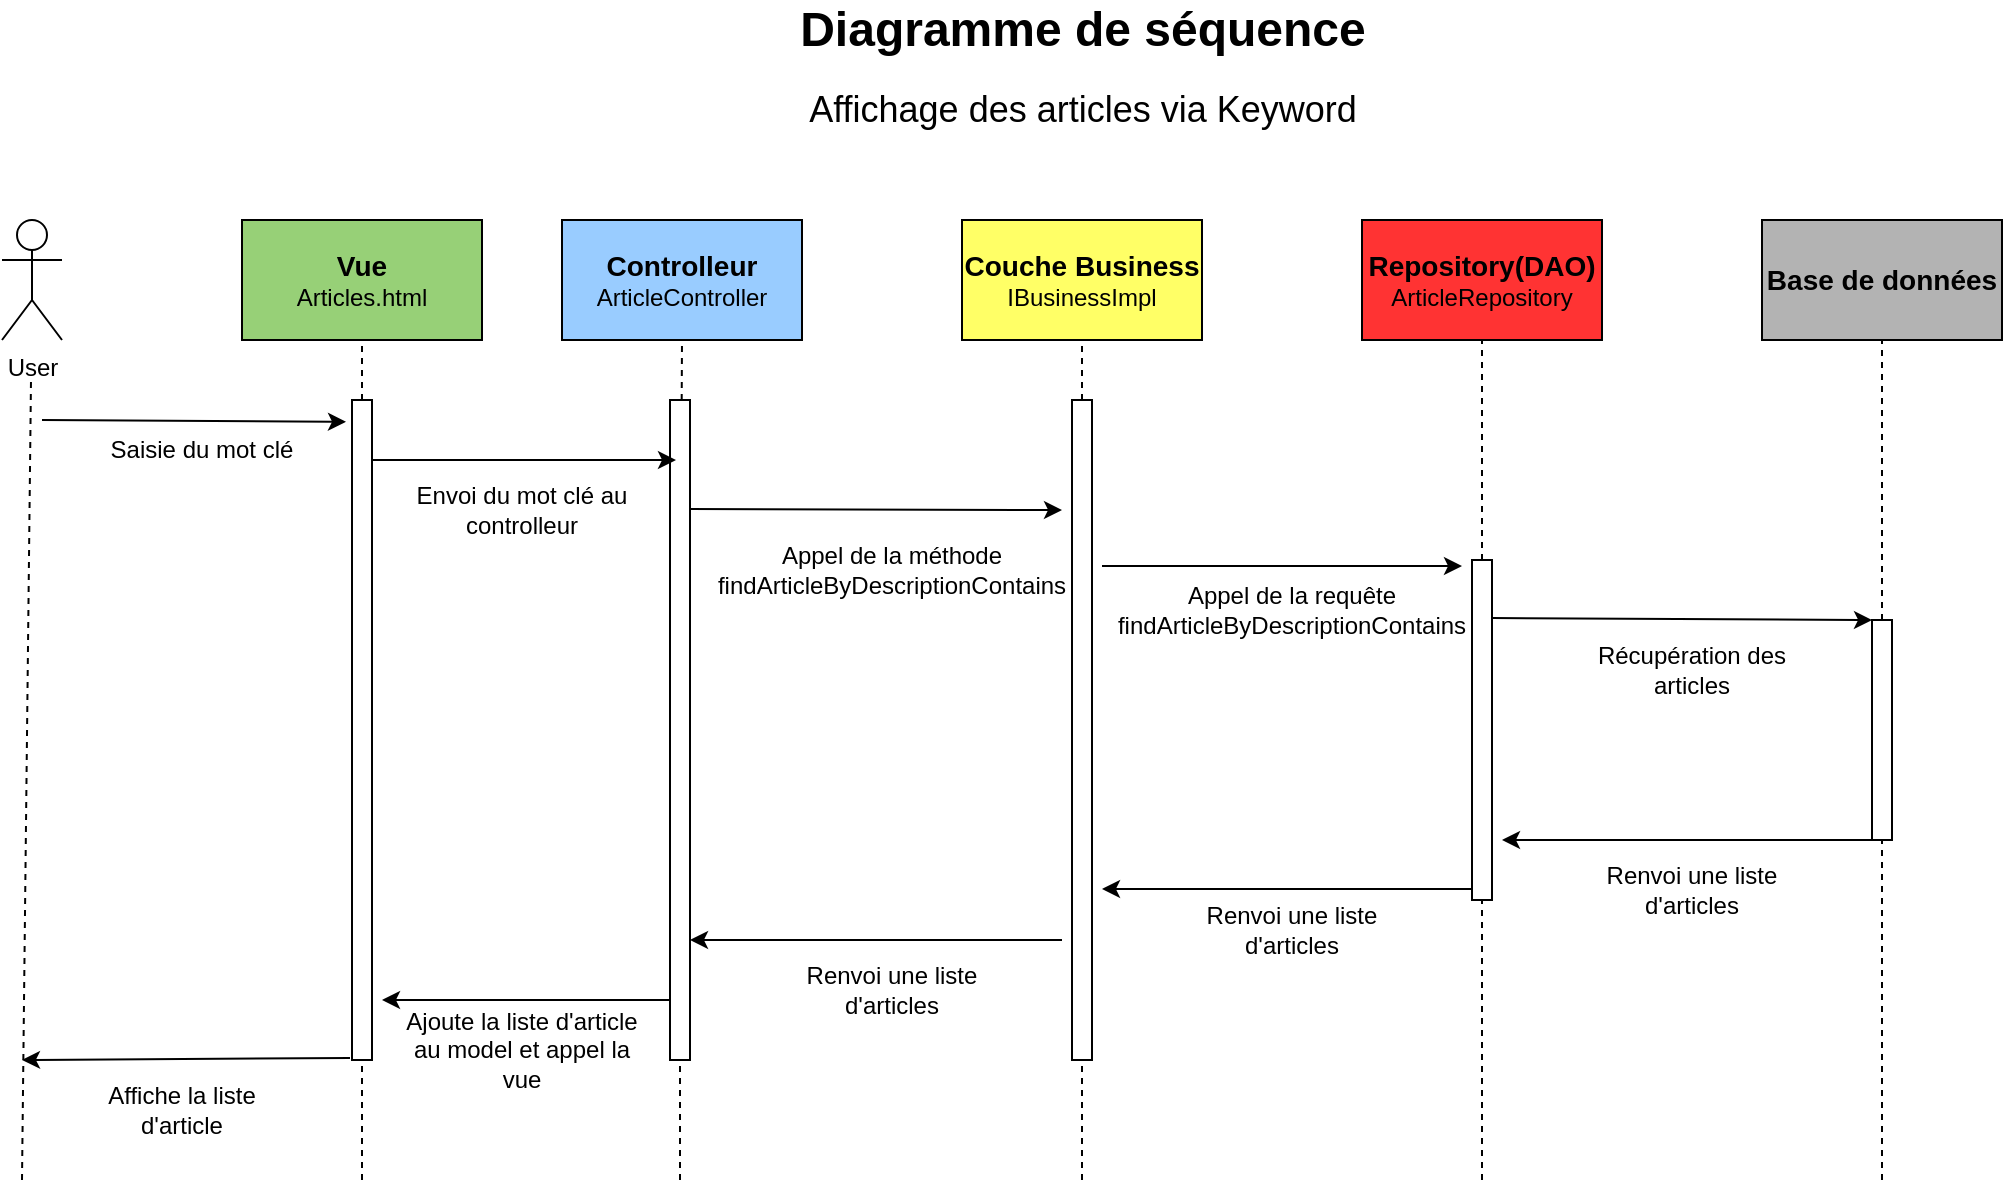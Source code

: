 <mxfile version="24.2.3" type="device">
  <diagram name="Page-1" id="tVgS0q6VFjcbdLN4Nh3d">
    <mxGraphModel dx="1674" dy="1923" grid="1" gridSize="10" guides="1" tooltips="1" connect="1" arrows="1" fold="1" page="1" pageScale="1" pageWidth="827" pageHeight="1169" math="0" shadow="0">
      <root>
        <mxCell id="0" />
        <mxCell id="1" parent="0" />
        <mxCell id="qwBaxFvpxCYaEjQg8hOL-1" value="&lt;font style=&quot;font-size: 18px;&quot;&gt;Affichage des articles via Keyword&lt;/font&gt;" style="text;html=1;align=center;verticalAlign=middle;whiteSpace=wrap;rounded=0;" vertex="1" parent="1">
          <mxGeometry x="472.5" y="10" width="295" height="30" as="geometry" />
        </mxCell>
        <mxCell id="qwBaxFvpxCYaEjQg8hOL-2" value="&lt;font style=&quot;font-size: 24px;&quot;&gt;&lt;b&gt;&lt;font&gt;Diagramme de séquence&lt;/font&gt;&lt;/b&gt;&lt;/font&gt;" style="text;html=1;align=center;verticalAlign=middle;whiteSpace=wrap;rounded=0;" vertex="1" parent="1">
          <mxGeometry x="467.5" y="-30" width="305" height="30" as="geometry" />
        </mxCell>
        <mxCell id="qwBaxFvpxCYaEjQg8hOL-3" value="User" style="shape=umlActor;verticalLabelPosition=bottom;verticalAlign=top;html=1;outlineConnect=0;" vertex="1" parent="1">
          <mxGeometry x="80" y="80" width="30" height="60" as="geometry" />
        </mxCell>
        <mxCell id="qwBaxFvpxCYaEjQg8hOL-4" value="" style="endArrow=none;dashed=1;html=1;rounded=0;" edge="1" parent="1">
          <mxGeometry width="50" height="50" relative="1" as="geometry">
            <mxPoint x="90" y="560" as="sourcePoint" />
            <mxPoint x="94.5" y="160" as="targetPoint" />
          </mxGeometry>
        </mxCell>
        <mxCell id="qwBaxFvpxCYaEjQg8hOL-5" value="&lt;div&gt;&lt;b&gt;&lt;font style=&quot;font-size: 14px;&quot;&gt;Vue&lt;/font&gt;&lt;/b&gt;&lt;/div&gt;&lt;div&gt;Articles.html&lt;br&gt;&lt;/div&gt;" style="rounded=0;whiteSpace=wrap;html=1;fillColor=#97D077;" vertex="1" parent="1">
          <mxGeometry x="200" y="80" width="120" height="60" as="geometry" />
        </mxCell>
        <mxCell id="qwBaxFvpxCYaEjQg8hOL-6" value="" style="endArrow=none;dashed=1;html=1;rounded=0;entryX=0.5;entryY=1;entryDx=0;entryDy=0;" edge="1" parent="1" source="qwBaxFvpxCYaEjQg8hOL-7" target="qwBaxFvpxCYaEjQg8hOL-5">
          <mxGeometry width="50" height="50" relative="1" as="geometry">
            <mxPoint x="257.75" y="580" as="sourcePoint" />
            <mxPoint x="262.25" y="180" as="targetPoint" />
          </mxGeometry>
        </mxCell>
        <mxCell id="qwBaxFvpxCYaEjQg8hOL-8" value="" style="endArrow=none;dashed=1;html=1;rounded=0;entryX=0.5;entryY=1;entryDx=0;entryDy=0;" edge="1" parent="1" target="qwBaxFvpxCYaEjQg8hOL-7">
          <mxGeometry width="50" height="50" relative="1" as="geometry">
            <mxPoint x="260" y="560" as="sourcePoint" />
            <mxPoint x="260" y="140" as="targetPoint" />
          </mxGeometry>
        </mxCell>
        <mxCell id="qwBaxFvpxCYaEjQg8hOL-7" value="" style="rounded=0;whiteSpace=wrap;html=1;" vertex="1" parent="1">
          <mxGeometry x="255" y="170" width="10" height="330" as="geometry" />
        </mxCell>
        <mxCell id="qwBaxFvpxCYaEjQg8hOL-9" value="&lt;div&gt;&lt;b&gt;&lt;font style=&quot;font-size: 14px;&quot;&gt;Controlleur&lt;/font&gt;&lt;/b&gt;&lt;/div&gt;&lt;div&gt;ArticleController&lt;br&gt;&lt;/div&gt;" style="rounded=0;whiteSpace=wrap;html=1;fillColor=#99CCFF;" vertex="1" parent="1">
          <mxGeometry x="360" y="80" width="120" height="60" as="geometry" />
        </mxCell>
        <mxCell id="qwBaxFvpxCYaEjQg8hOL-10" value="" style="endArrow=none;dashed=1;html=1;rounded=0;entryX=0.5;entryY=1;entryDx=0;entryDy=0;" edge="1" parent="1" source="qwBaxFvpxCYaEjQg8hOL-14" target="qwBaxFvpxCYaEjQg8hOL-9">
          <mxGeometry width="50" height="50" relative="1" as="geometry">
            <mxPoint x="420" y="570" as="sourcePoint" />
            <mxPoint x="422.25" y="170" as="targetPoint" />
          </mxGeometry>
        </mxCell>
        <mxCell id="qwBaxFvpxCYaEjQg8hOL-11" value="" style="endArrow=classic;html=1;rounded=0;entryX=-0.3;entryY=0.033;entryDx=0;entryDy=0;entryPerimeter=0;" edge="1" parent="1" target="qwBaxFvpxCYaEjQg8hOL-7">
          <mxGeometry width="50" height="50" relative="1" as="geometry">
            <mxPoint x="100" y="180" as="sourcePoint" />
            <mxPoint x="200" y="160" as="targetPoint" />
          </mxGeometry>
        </mxCell>
        <mxCell id="qwBaxFvpxCYaEjQg8hOL-13" value="Saisie du mot clé" style="text;html=1;align=center;verticalAlign=middle;whiteSpace=wrap;rounded=0;" vertex="1" parent="1">
          <mxGeometry x="120" y="180" width="120" height="30" as="geometry" />
        </mxCell>
        <mxCell id="qwBaxFvpxCYaEjQg8hOL-15" value="" style="endArrow=none;dashed=1;html=1;rounded=0;entryX=0.5;entryY=1;entryDx=0;entryDy=0;" edge="1" parent="1" target="qwBaxFvpxCYaEjQg8hOL-14">
          <mxGeometry width="50" height="50" relative="1" as="geometry">
            <mxPoint x="419" y="560" as="sourcePoint" />
            <mxPoint x="420" y="140" as="targetPoint" />
          </mxGeometry>
        </mxCell>
        <mxCell id="qwBaxFvpxCYaEjQg8hOL-14" value="" style="rounded=0;whiteSpace=wrap;html=1;" vertex="1" parent="1">
          <mxGeometry x="414" y="170" width="10" height="330" as="geometry" />
        </mxCell>
        <mxCell id="qwBaxFvpxCYaEjQg8hOL-16" value="" style="endArrow=classic;html=1;rounded=0;entryX=-0.3;entryY=0.091;entryDx=0;entryDy=0;entryPerimeter=0;" edge="1" parent="1">
          <mxGeometry width="50" height="50" relative="1" as="geometry">
            <mxPoint x="265" y="200" as="sourcePoint" />
            <mxPoint x="417" y="200" as="targetPoint" />
          </mxGeometry>
        </mxCell>
        <mxCell id="qwBaxFvpxCYaEjQg8hOL-18" value="Envoi du mot clé au controlleur" style="text;html=1;align=center;verticalAlign=middle;whiteSpace=wrap;rounded=0;" vertex="1" parent="1">
          <mxGeometry x="280" y="210" width="120" height="30" as="geometry" />
        </mxCell>
        <mxCell id="qwBaxFvpxCYaEjQg8hOL-19" value="&lt;div&gt;&lt;b&gt;&lt;font style=&quot;font-size: 14px;&quot;&gt;Couche Business&lt;/font&gt;&lt;/b&gt;&lt;/div&gt;&lt;div&gt;IBusinessImpl&lt;br&gt;&lt;/div&gt;" style="rounded=0;whiteSpace=wrap;html=1;fillColor=#FFFF66;" vertex="1" parent="1">
          <mxGeometry x="560" y="80" width="120" height="60" as="geometry" />
        </mxCell>
        <mxCell id="qwBaxFvpxCYaEjQg8hOL-20" value="" style="endArrow=none;dashed=1;html=1;rounded=0;entryX=0.5;entryY=1;entryDx=0;entryDy=0;" edge="1" parent="1" source="qwBaxFvpxCYaEjQg8hOL-21" target="qwBaxFvpxCYaEjQg8hOL-19">
          <mxGeometry width="50" height="50" relative="1" as="geometry">
            <mxPoint x="578.88" y="600" as="sourcePoint" />
            <mxPoint x="581.13" y="150" as="targetPoint" />
          </mxGeometry>
        </mxCell>
        <mxCell id="qwBaxFvpxCYaEjQg8hOL-23" value="" style="endArrow=none;dashed=1;html=1;rounded=0;entryX=0.5;entryY=1;entryDx=0;entryDy=0;" edge="1" parent="1" target="qwBaxFvpxCYaEjQg8hOL-21">
          <mxGeometry width="50" height="50" relative="1" as="geometry">
            <mxPoint x="620" y="560" as="sourcePoint" />
            <mxPoint x="631.12" y="280" as="targetPoint" />
          </mxGeometry>
        </mxCell>
        <mxCell id="qwBaxFvpxCYaEjQg8hOL-21" value="" style="rounded=0;whiteSpace=wrap;html=1;" vertex="1" parent="1">
          <mxGeometry x="615" y="170" width="10" height="330" as="geometry" />
        </mxCell>
        <mxCell id="qwBaxFvpxCYaEjQg8hOL-24" value="" style="endArrow=classic;html=1;rounded=0;" edge="1" parent="1">
          <mxGeometry width="50" height="50" relative="1" as="geometry">
            <mxPoint x="424" y="224.5" as="sourcePoint" />
            <mxPoint x="610" y="225" as="targetPoint" />
          </mxGeometry>
        </mxCell>
        <mxCell id="qwBaxFvpxCYaEjQg8hOL-25" value="&lt;div&gt;Appel de la méthode&lt;/div&gt;&lt;div&gt;findArticleByDescriptionContains&lt;br&gt; &lt;/div&gt;" style="text;html=1;align=center;verticalAlign=middle;whiteSpace=wrap;rounded=0;" vertex="1" parent="1">
          <mxGeometry x="460" y="240" width="130" height="30" as="geometry" />
        </mxCell>
        <mxCell id="qwBaxFvpxCYaEjQg8hOL-26" value="&lt;div&gt;&lt;b&gt;&lt;font style=&quot;font-size: 14px;&quot;&gt;Repository(DAO)&lt;/font&gt;&lt;/b&gt;&lt;/div&gt;&lt;div&gt;&lt;font style=&quot;font-size: 12px;&quot;&gt;ArticleRepository&lt;b&gt;&lt;font&gt;&lt;br&gt;&lt;/font&gt;&lt;/b&gt;&lt;/font&gt;&lt;/div&gt;" style="rounded=0;whiteSpace=wrap;html=1;fillColor=#FF3333;" vertex="1" parent="1">
          <mxGeometry x="760" y="80" width="120" height="60" as="geometry" />
        </mxCell>
        <mxCell id="qwBaxFvpxCYaEjQg8hOL-27" value="" style="endArrow=none;dashed=1;html=1;rounded=0;entryX=0.5;entryY=1;entryDx=0;entryDy=0;" edge="1" parent="1" source="qwBaxFvpxCYaEjQg8hOL-29" target="qwBaxFvpxCYaEjQg8hOL-26">
          <mxGeometry width="50" height="50" relative="1" as="geometry">
            <mxPoint x="777.75" y="550" as="sourcePoint" />
            <mxPoint x="782.25" y="150" as="targetPoint" />
          </mxGeometry>
        </mxCell>
        <mxCell id="qwBaxFvpxCYaEjQg8hOL-28" value="" style="endArrow=classic;html=1;rounded=0;" edge="1" parent="1">
          <mxGeometry width="50" height="50" relative="1" as="geometry">
            <mxPoint x="630" y="253" as="sourcePoint" />
            <mxPoint x="810" y="253" as="targetPoint" />
          </mxGeometry>
        </mxCell>
        <mxCell id="qwBaxFvpxCYaEjQg8hOL-31" value="" style="endArrow=none;dashed=1;html=1;rounded=0;entryX=0.5;entryY=1;entryDx=0;entryDy=0;" edge="1" parent="1" target="qwBaxFvpxCYaEjQg8hOL-29">
          <mxGeometry width="50" height="50" relative="1" as="geometry">
            <mxPoint x="820" y="560" as="sourcePoint" />
            <mxPoint x="780" y="140" as="targetPoint" />
          </mxGeometry>
        </mxCell>
        <mxCell id="qwBaxFvpxCYaEjQg8hOL-29" value="" style="rounded=0;whiteSpace=wrap;html=1;" vertex="1" parent="1">
          <mxGeometry x="815" y="250" width="10" height="170" as="geometry" />
        </mxCell>
        <mxCell id="qwBaxFvpxCYaEjQg8hOL-32" value="&lt;div&gt;Appel de la requête&lt;br&gt;&lt;/div&gt;&lt;div&gt;findArticleByDescriptionContains&lt;br&gt; &lt;/div&gt;" style="text;html=1;align=center;verticalAlign=middle;whiteSpace=wrap;rounded=0;" vertex="1" parent="1">
          <mxGeometry x="660" y="260" width="130" height="30" as="geometry" />
        </mxCell>
        <mxCell id="qwBaxFvpxCYaEjQg8hOL-34" value="&lt;b&gt;&lt;font style=&quot;font-size: 14px;&quot;&gt;Base de données&lt;/font&gt;&lt;/b&gt;" style="rounded=0;whiteSpace=wrap;html=1;fillColor=#B3B3B3;" vertex="1" parent="1">
          <mxGeometry x="960" y="80" width="120" height="60" as="geometry" />
        </mxCell>
        <mxCell id="qwBaxFvpxCYaEjQg8hOL-35" value="" style="endArrow=none;dashed=1;html=1;rounded=0;entryX=0.5;entryY=1;entryDx=0;entryDy=0;" edge="1" parent="1" source="qwBaxFvpxCYaEjQg8hOL-37" target="qwBaxFvpxCYaEjQg8hOL-34">
          <mxGeometry width="50" height="50" relative="1" as="geometry">
            <mxPoint x="1018" y="600" as="sourcePoint" />
            <mxPoint x="1022.25" y="160" as="targetPoint" />
          </mxGeometry>
        </mxCell>
        <mxCell id="qwBaxFvpxCYaEjQg8hOL-36" value="" style="endArrow=classic;html=1;rounded=0;entryX=0;entryY=0;entryDx=0;entryDy=0;" edge="1" parent="1" target="qwBaxFvpxCYaEjQg8hOL-37">
          <mxGeometry width="50" height="50" relative="1" as="geometry">
            <mxPoint x="825" y="279" as="sourcePoint" />
            <mxPoint x="977" y="279" as="targetPoint" />
          </mxGeometry>
        </mxCell>
        <mxCell id="qwBaxFvpxCYaEjQg8hOL-38" value="" style="endArrow=none;dashed=1;html=1;rounded=0;entryX=0.5;entryY=1;entryDx=0;entryDy=0;" edge="1" parent="1" target="qwBaxFvpxCYaEjQg8hOL-37">
          <mxGeometry width="50" height="50" relative="1" as="geometry">
            <mxPoint x="1020" y="560" as="sourcePoint" />
            <mxPoint x="1020" y="140" as="targetPoint" />
          </mxGeometry>
        </mxCell>
        <mxCell id="qwBaxFvpxCYaEjQg8hOL-37" value="" style="rounded=0;whiteSpace=wrap;html=1;" vertex="1" parent="1">
          <mxGeometry x="1015" y="280" width="10" height="110" as="geometry" />
        </mxCell>
        <mxCell id="qwBaxFvpxCYaEjQg8hOL-39" value="Récupération des articles" style="text;html=1;align=center;verticalAlign=middle;whiteSpace=wrap;rounded=0;" vertex="1" parent="1">
          <mxGeometry x="860" y="290" width="130" height="30" as="geometry" />
        </mxCell>
        <mxCell id="qwBaxFvpxCYaEjQg8hOL-40" value="" style="endArrow=classic;html=1;rounded=0;exitX=0;exitY=1;exitDx=0;exitDy=0;" edge="1" parent="1" source="qwBaxFvpxCYaEjQg8hOL-37">
          <mxGeometry width="50" height="50" relative="1" as="geometry">
            <mxPoint x="850" y="400" as="sourcePoint" />
            <mxPoint x="830" y="390" as="targetPoint" />
          </mxGeometry>
        </mxCell>
        <mxCell id="qwBaxFvpxCYaEjQg8hOL-41" value="Renvoi une liste d&#39;articles" style="text;html=1;align=center;verticalAlign=middle;whiteSpace=wrap;rounded=0;" vertex="1" parent="1">
          <mxGeometry x="660" y="420" width="130" height="30" as="geometry" />
        </mxCell>
        <mxCell id="qwBaxFvpxCYaEjQg8hOL-42" value="" style="endArrow=classic;html=1;rounded=0;exitX=0;exitY=1;exitDx=0;exitDy=0;" edge="1" parent="1">
          <mxGeometry width="50" height="50" relative="1" as="geometry">
            <mxPoint x="815" y="414.5" as="sourcePoint" />
            <mxPoint x="630" y="414.5" as="targetPoint" />
          </mxGeometry>
        </mxCell>
        <mxCell id="qwBaxFvpxCYaEjQg8hOL-44" value="Renvoi une liste d&#39;articles" style="text;html=1;align=center;verticalAlign=middle;whiteSpace=wrap;rounded=0;" vertex="1" parent="1">
          <mxGeometry x="860" y="400" width="130" height="30" as="geometry" />
        </mxCell>
        <mxCell id="qwBaxFvpxCYaEjQg8hOL-45" value="" style="endArrow=classic;html=1;rounded=0;" edge="1" parent="1">
          <mxGeometry width="50" height="50" relative="1" as="geometry">
            <mxPoint x="610" y="440" as="sourcePoint" />
            <mxPoint x="424" y="440" as="targetPoint" />
          </mxGeometry>
        </mxCell>
        <mxCell id="qwBaxFvpxCYaEjQg8hOL-46" value="Renvoi une liste d&#39;articles" style="text;html=1;align=center;verticalAlign=middle;whiteSpace=wrap;rounded=0;" vertex="1" parent="1">
          <mxGeometry x="460" y="450" width="130" height="30" as="geometry" />
        </mxCell>
        <mxCell id="qwBaxFvpxCYaEjQg8hOL-47" value="" style="endArrow=classic;html=1;rounded=0;" edge="1" parent="1">
          <mxGeometry width="50" height="50" relative="1" as="geometry">
            <mxPoint x="414" y="470" as="sourcePoint" />
            <mxPoint x="270" y="470" as="targetPoint" />
          </mxGeometry>
        </mxCell>
        <mxCell id="qwBaxFvpxCYaEjQg8hOL-48" value="Ajoute la liste d&#39;article au model et appel la vue" style="text;html=1;align=center;verticalAlign=middle;whiteSpace=wrap;rounded=0;" vertex="1" parent="1">
          <mxGeometry x="280" y="480" width="120" height="30" as="geometry" />
        </mxCell>
        <mxCell id="qwBaxFvpxCYaEjQg8hOL-49" value="" style="endArrow=classic;html=1;rounded=0;" edge="1" parent="1">
          <mxGeometry width="50" height="50" relative="1" as="geometry">
            <mxPoint x="254" y="499" as="sourcePoint" />
            <mxPoint x="90" y="500" as="targetPoint" />
          </mxGeometry>
        </mxCell>
        <mxCell id="qwBaxFvpxCYaEjQg8hOL-50" value="Affiche la liste d&#39;article" style="text;html=1;align=center;verticalAlign=middle;whiteSpace=wrap;rounded=0;" vertex="1" parent="1">
          <mxGeometry x="110" y="510" width="120" height="30" as="geometry" />
        </mxCell>
      </root>
    </mxGraphModel>
  </diagram>
</mxfile>
